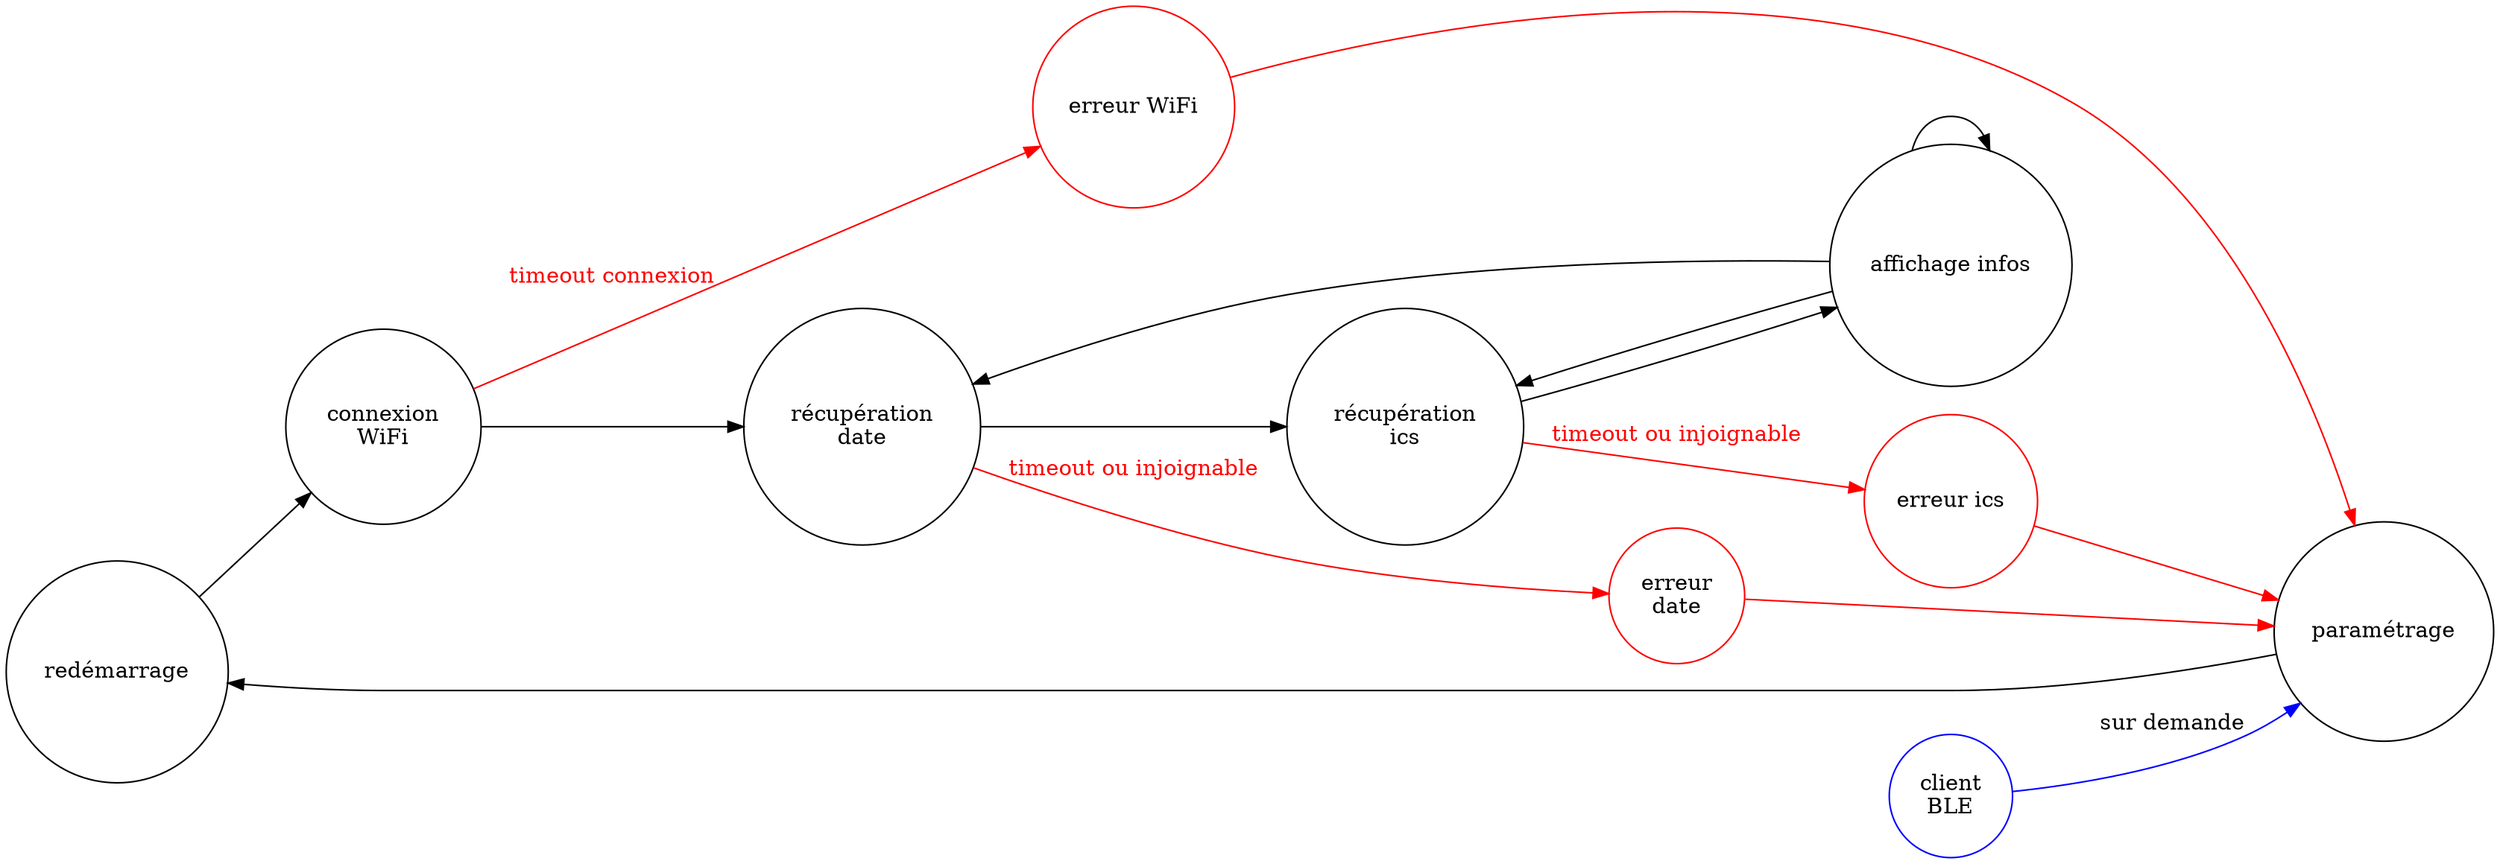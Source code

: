 digraph states {
  rankdir="LR";
  node [shape=circle];
  reboot[label="redémarrage"];
  wifico[label="connexion\nWiFi"];
  date[label="récupération\ndate"];
  ics[label="récupération\nics"];
  settings[label="paramétrage"];
  showtime[label="affichage infos"];
  blecli[label="client\nBLE", color=blue];
  /* erreurs */
  {
    node [color=red];
    err_wifico[label="erreur WiFi"];	   
    err_date[label="erreur\ndate"];
    err_ics[label="erreur ics"];
  }
  {
    edge [color=red, fontcolor=red];
    wifico->err_wifico [label="timeout connexion"];
    date->err_date [label="timeout ou injoignable"];
    ics->err_ics [label="timeout ou injoignable"];
    err_wifico->settings;
    err_date->settings;
    err_ics->settings;
  }
  reboot->wifico;
  wifico->date;
  date->ics;
  ics->showtime;
  settings->reboot;
  showtime->ics;
  showtime->date;
  showtime->showtime;
  blecli->settings [color=blue,label="sur demande"];
}
